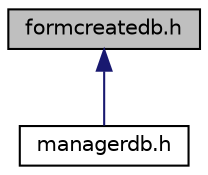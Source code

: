 digraph "formcreatedb.h"
{
  edge [fontname="Helvetica",fontsize="10",labelfontname="Helvetica",labelfontsize="10"];
  node [fontname="Helvetica",fontsize="10",shape=record];
  Node7 [label="formcreatedb.h",height=0.2,width=0.4,color="black", fillcolor="grey75", style="filled", fontcolor="black"];
  Node7 -> Node8 [dir="back",color="midnightblue",fontsize="10",style="solid"];
  Node8 [label="managerdb.h",height=0.2,width=0.4,color="black", fillcolor="white", style="filled",URL="$managerdb_8h_source.html"];
}
